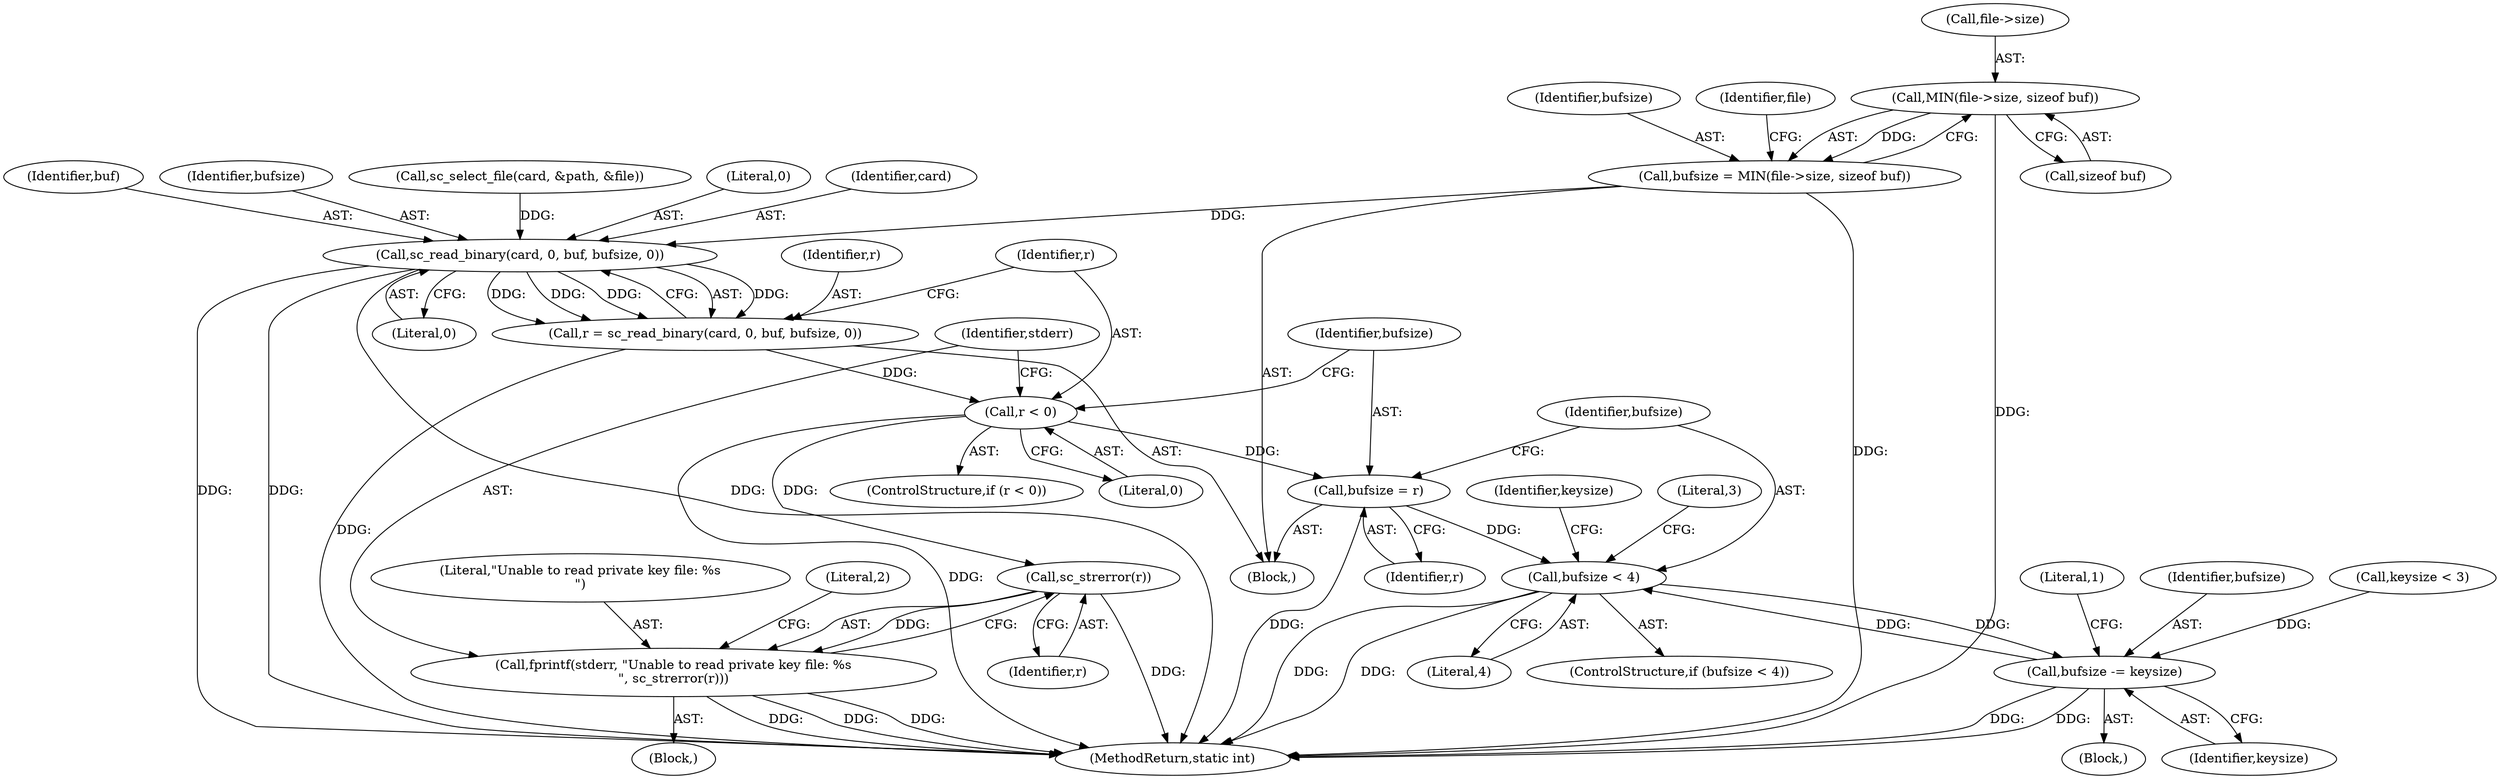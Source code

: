 digraph "0_OpenSC_360e95d45ac4123255a4c796db96337f332160ad#diff-d643a0fa169471dbf2912f4866dc49c5_8@pointer" {
"1000162" [label="(Call,MIN(file->size, sizeof buf))"];
"1000160" [label="(Call,bufsize = MIN(file->size, sizeof buf))"];
"1000172" [label="(Call,sc_read_binary(card, 0, buf, bufsize, 0))"];
"1000170" [label="(Call,r = sc_read_binary(card, 0, buf, bufsize, 0))"];
"1000179" [label="(Call,r < 0)"];
"1000186" [label="(Call,sc_strerror(r))"];
"1000183" [label="(Call,fprintf(stderr, \"Unable to read private key file: %s\n\", sc_strerror(r)))"];
"1000190" [label="(Call,bufsize = r)"];
"1000196" [label="(Call,bufsize < 4)"];
"1000233" [label="(Call,bufsize -= keysize)"];
"1000187" [label="(Identifier,r)"];
"1000192" [label="(Identifier,r)"];
"1000172" [label="(Call,sc_read_binary(card, 0, buf, bufsize, 0))"];
"1000185" [label="(Literal,\"Unable to read private key file: %s\n\")"];
"1000186" [label="(Call,sc_strerror(r))"];
"1000183" [label="(Call,fprintf(stderr, \"Unable to read private key file: %s\n\", sc_strerror(r)))"];
"1000235" [label="(Identifier,keysize)"];
"1000161" [label="(Identifier,bufsize)"];
"1000189" [label="(Literal,2)"];
"1000233" [label="(Call,bufsize -= keysize)"];
"1000236" [label="(Literal,1)"];
"1000170" [label="(Call,r = sc_read_binary(card, 0, buf, bufsize, 0))"];
"1000234" [label="(Identifier,bufsize)"];
"1000175" [label="(Identifier,buf)"];
"1000197" [label="(Identifier,bufsize)"];
"1000163" [label="(Call,file->size)"];
"1000176" [label="(Identifier,bufsize)"];
"1000162" [label="(Call,MIN(file->size, sizeof buf))"];
"1000218" [label="(Call,keysize < 3)"];
"1000177" [label="(Literal,0)"];
"1000166" [label="(Call,sizeof buf)"];
"1000181" [label="(Literal,0)"];
"1000180" [label="(Identifier,r)"];
"1000127" [label="(Call,sc_select_file(card, &path, &file))"];
"1000190" [label="(Call,bufsize = r)"];
"1000194" [label="(Block,)"];
"1000184" [label="(Identifier,stderr)"];
"1000198" [label="(Literal,4)"];
"1000252" [label="(MethodReturn,static int)"];
"1000195" [label="(ControlStructure,if (bufsize < 4))"];
"1000178" [label="(ControlStructure,if (r < 0))"];
"1000174" [label="(Literal,0)"];
"1000196" [label="(Call,bufsize < 4)"];
"1000169" [label="(Identifier,file)"];
"1000171" [label="(Identifier,r)"];
"1000191" [label="(Identifier,bufsize)"];
"1000173" [label="(Identifier,card)"];
"1000179" [label="(Call,r < 0)"];
"1000202" [label="(Identifier,keysize)"];
"1000160" [label="(Call,bufsize = MIN(file->size, sizeof buf))"];
"1000200" [label="(Literal,3)"];
"1000102" [label="(Block,)"];
"1000182" [label="(Block,)"];
"1000162" -> "1000160"  [label="AST: "];
"1000162" -> "1000166"  [label="CFG: "];
"1000163" -> "1000162"  [label="AST: "];
"1000166" -> "1000162"  [label="AST: "];
"1000160" -> "1000162"  [label="CFG: "];
"1000162" -> "1000252"  [label="DDG: "];
"1000162" -> "1000160"  [label="DDG: "];
"1000160" -> "1000102"  [label="AST: "];
"1000161" -> "1000160"  [label="AST: "];
"1000169" -> "1000160"  [label="CFG: "];
"1000160" -> "1000252"  [label="DDG: "];
"1000160" -> "1000172"  [label="DDG: "];
"1000172" -> "1000170"  [label="AST: "];
"1000172" -> "1000177"  [label="CFG: "];
"1000173" -> "1000172"  [label="AST: "];
"1000174" -> "1000172"  [label="AST: "];
"1000175" -> "1000172"  [label="AST: "];
"1000176" -> "1000172"  [label="AST: "];
"1000177" -> "1000172"  [label="AST: "];
"1000170" -> "1000172"  [label="CFG: "];
"1000172" -> "1000252"  [label="DDG: "];
"1000172" -> "1000252"  [label="DDG: "];
"1000172" -> "1000252"  [label="DDG: "];
"1000172" -> "1000170"  [label="DDG: "];
"1000172" -> "1000170"  [label="DDG: "];
"1000172" -> "1000170"  [label="DDG: "];
"1000172" -> "1000170"  [label="DDG: "];
"1000127" -> "1000172"  [label="DDG: "];
"1000170" -> "1000102"  [label="AST: "];
"1000171" -> "1000170"  [label="AST: "];
"1000180" -> "1000170"  [label="CFG: "];
"1000170" -> "1000252"  [label="DDG: "];
"1000170" -> "1000179"  [label="DDG: "];
"1000179" -> "1000178"  [label="AST: "];
"1000179" -> "1000181"  [label="CFG: "];
"1000180" -> "1000179"  [label="AST: "];
"1000181" -> "1000179"  [label="AST: "];
"1000184" -> "1000179"  [label="CFG: "];
"1000191" -> "1000179"  [label="CFG: "];
"1000179" -> "1000252"  [label="DDG: "];
"1000179" -> "1000186"  [label="DDG: "];
"1000179" -> "1000190"  [label="DDG: "];
"1000186" -> "1000183"  [label="AST: "];
"1000186" -> "1000187"  [label="CFG: "];
"1000187" -> "1000186"  [label="AST: "];
"1000183" -> "1000186"  [label="CFG: "];
"1000186" -> "1000252"  [label="DDG: "];
"1000186" -> "1000183"  [label="DDG: "];
"1000183" -> "1000182"  [label="AST: "];
"1000184" -> "1000183"  [label="AST: "];
"1000185" -> "1000183"  [label="AST: "];
"1000189" -> "1000183"  [label="CFG: "];
"1000183" -> "1000252"  [label="DDG: "];
"1000183" -> "1000252"  [label="DDG: "];
"1000183" -> "1000252"  [label="DDG: "];
"1000190" -> "1000102"  [label="AST: "];
"1000190" -> "1000192"  [label="CFG: "];
"1000191" -> "1000190"  [label="AST: "];
"1000192" -> "1000190"  [label="AST: "];
"1000197" -> "1000190"  [label="CFG: "];
"1000190" -> "1000252"  [label="DDG: "];
"1000190" -> "1000196"  [label="DDG: "];
"1000196" -> "1000195"  [label="AST: "];
"1000196" -> "1000198"  [label="CFG: "];
"1000197" -> "1000196"  [label="AST: "];
"1000198" -> "1000196"  [label="AST: "];
"1000200" -> "1000196"  [label="CFG: "];
"1000202" -> "1000196"  [label="CFG: "];
"1000196" -> "1000252"  [label="DDG: "];
"1000196" -> "1000252"  [label="DDG: "];
"1000233" -> "1000196"  [label="DDG: "];
"1000196" -> "1000233"  [label="DDG: "];
"1000233" -> "1000194"  [label="AST: "];
"1000233" -> "1000235"  [label="CFG: "];
"1000234" -> "1000233"  [label="AST: "];
"1000235" -> "1000233"  [label="AST: "];
"1000236" -> "1000233"  [label="CFG: "];
"1000233" -> "1000252"  [label="DDG: "];
"1000233" -> "1000252"  [label="DDG: "];
"1000218" -> "1000233"  [label="DDG: "];
}
